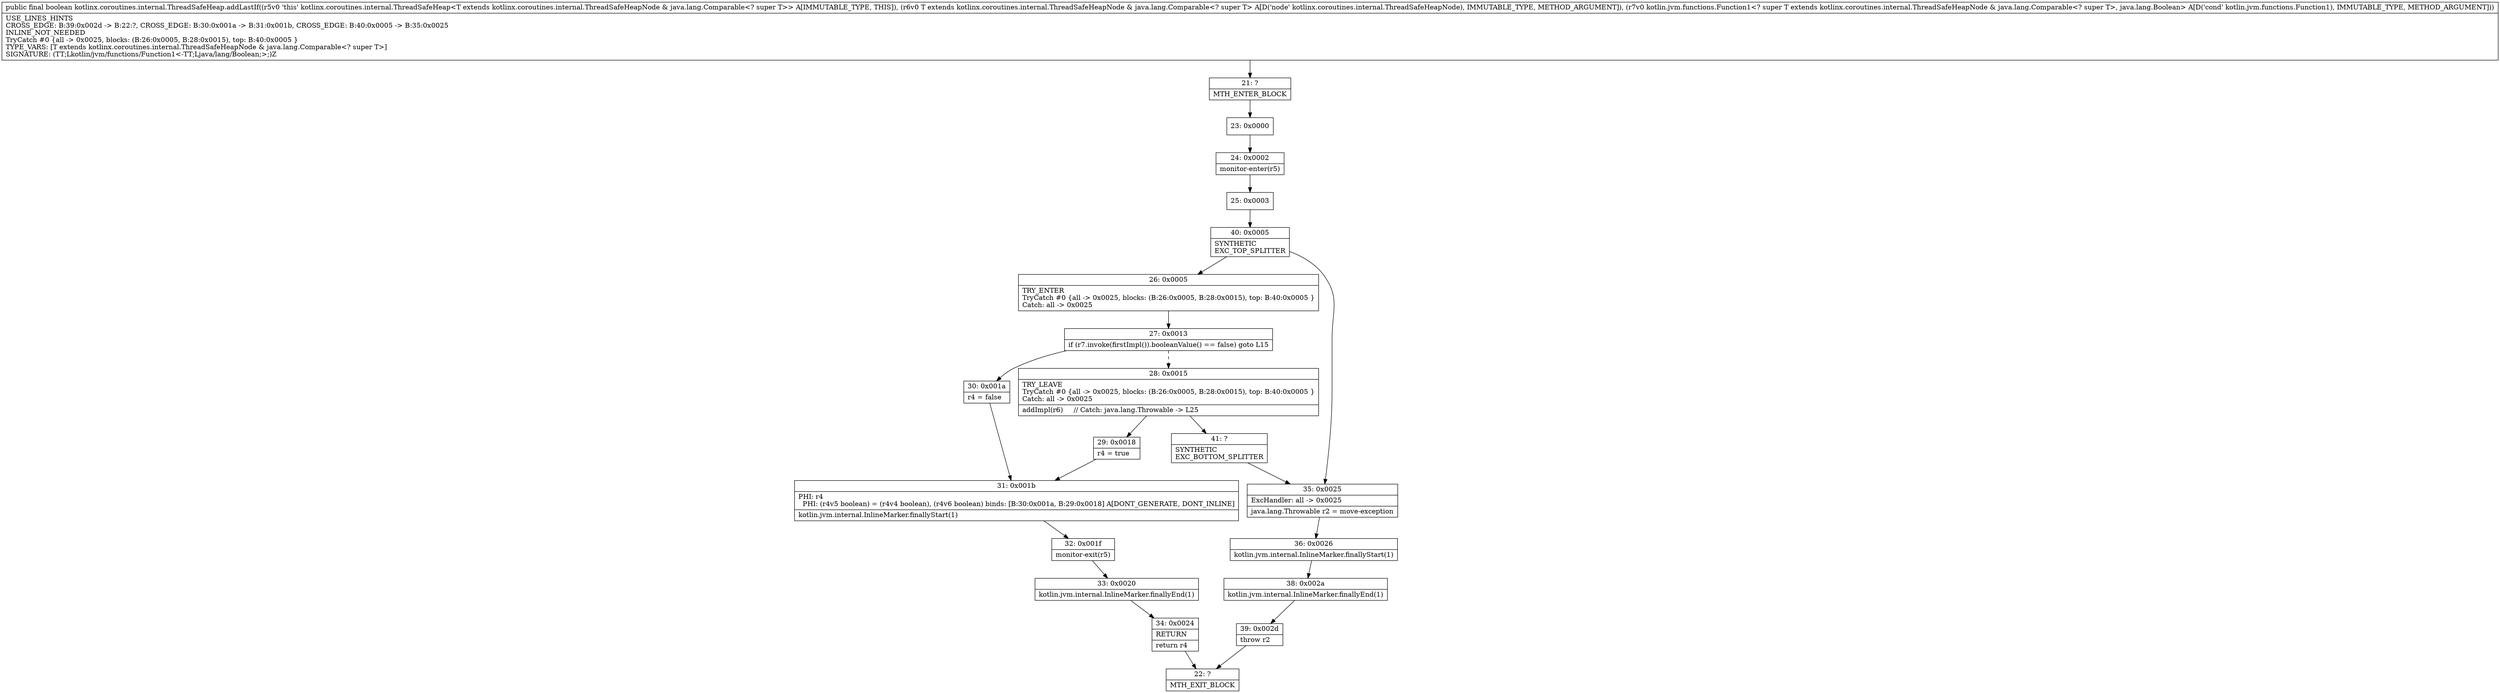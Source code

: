 digraph "CFG forkotlinx.coroutines.internal.ThreadSafeHeap.addLastIf(Lkotlinx\/coroutines\/internal\/ThreadSafeHeapNode;Lkotlin\/jvm\/functions\/Function1;)Z" {
Node_21 [shape=record,label="{21\:\ ?|MTH_ENTER_BLOCK\l}"];
Node_23 [shape=record,label="{23\:\ 0x0000}"];
Node_24 [shape=record,label="{24\:\ 0x0002|monitor\-enter(r5)\l}"];
Node_25 [shape=record,label="{25\:\ 0x0003}"];
Node_40 [shape=record,label="{40\:\ 0x0005|SYNTHETIC\lEXC_TOP_SPLITTER\l}"];
Node_26 [shape=record,label="{26\:\ 0x0005|TRY_ENTER\lTryCatch #0 \{all \-\> 0x0025, blocks: (B:26:0x0005, B:28:0x0015), top: B:40:0x0005 \}\lCatch: all \-\> 0x0025\l}"];
Node_27 [shape=record,label="{27\:\ 0x0013|if (r7.invoke(firstImpl()).booleanValue() == false) goto L15\l}"];
Node_28 [shape=record,label="{28\:\ 0x0015|TRY_LEAVE\lTryCatch #0 \{all \-\> 0x0025, blocks: (B:26:0x0005, B:28:0x0015), top: B:40:0x0005 \}\lCatch: all \-\> 0x0025\l|addImpl(r6)     \/\/ Catch: java.lang.Throwable \-\> L25\l}"];
Node_29 [shape=record,label="{29\:\ 0x0018|r4 = true\l}"];
Node_31 [shape=record,label="{31\:\ 0x001b|PHI: r4 \l  PHI: (r4v5 boolean) = (r4v4 boolean), (r4v6 boolean) binds: [B:30:0x001a, B:29:0x0018] A[DONT_GENERATE, DONT_INLINE]\l|kotlin.jvm.internal.InlineMarker.finallyStart(1)\l}"];
Node_32 [shape=record,label="{32\:\ 0x001f|monitor\-exit(r5)\l}"];
Node_33 [shape=record,label="{33\:\ 0x0020|kotlin.jvm.internal.InlineMarker.finallyEnd(1)\l}"];
Node_34 [shape=record,label="{34\:\ 0x0024|RETURN\l|return r4\l}"];
Node_22 [shape=record,label="{22\:\ ?|MTH_EXIT_BLOCK\l}"];
Node_41 [shape=record,label="{41\:\ ?|SYNTHETIC\lEXC_BOTTOM_SPLITTER\l}"];
Node_30 [shape=record,label="{30\:\ 0x001a|r4 = false\l}"];
Node_35 [shape=record,label="{35\:\ 0x0025|ExcHandler: all \-\> 0x0025\l|java.lang.Throwable r2 = move\-exception\l}"];
Node_36 [shape=record,label="{36\:\ 0x0026|kotlin.jvm.internal.InlineMarker.finallyStart(1)\l}"];
Node_38 [shape=record,label="{38\:\ 0x002a|kotlin.jvm.internal.InlineMarker.finallyEnd(1)\l}"];
Node_39 [shape=record,label="{39\:\ 0x002d|throw r2\l}"];
MethodNode[shape=record,label="{public final boolean kotlinx.coroutines.internal.ThreadSafeHeap.addLastIf((r5v0 'this' kotlinx.coroutines.internal.ThreadSafeHeap\<T extends kotlinx.coroutines.internal.ThreadSafeHeapNode & java.lang.Comparable\<? super T\>\> A[IMMUTABLE_TYPE, THIS]), (r6v0 T extends kotlinx.coroutines.internal.ThreadSafeHeapNode & java.lang.Comparable\<? super T\> A[D('node' kotlinx.coroutines.internal.ThreadSafeHeapNode), IMMUTABLE_TYPE, METHOD_ARGUMENT]), (r7v0 kotlin.jvm.functions.Function1\<? super T extends kotlinx.coroutines.internal.ThreadSafeHeapNode & java.lang.Comparable\<? super T\>, java.lang.Boolean\> A[D('cond' kotlin.jvm.functions.Function1), IMMUTABLE_TYPE, METHOD_ARGUMENT]))  | USE_LINES_HINTS\lCROSS_EDGE: B:39:0x002d \-\> B:22:?, CROSS_EDGE: B:30:0x001a \-\> B:31:0x001b, CROSS_EDGE: B:40:0x0005 \-\> B:35:0x0025\lINLINE_NOT_NEEDED\lTryCatch #0 \{all \-\> 0x0025, blocks: (B:26:0x0005, B:28:0x0015), top: B:40:0x0005 \}\lTYPE_VARS: [T extends kotlinx.coroutines.internal.ThreadSafeHeapNode & java.lang.Comparable\<? super T\>]\lSIGNATURE: (TT;Lkotlin\/jvm\/functions\/Function1\<\-TT;Ljava\/lang\/Boolean;\>;)Z\l}"];
MethodNode -> Node_21;Node_21 -> Node_23;
Node_23 -> Node_24;
Node_24 -> Node_25;
Node_25 -> Node_40;
Node_40 -> Node_26;
Node_40 -> Node_35;
Node_26 -> Node_27;
Node_27 -> Node_28[style=dashed];
Node_27 -> Node_30;
Node_28 -> Node_29;
Node_28 -> Node_41;
Node_29 -> Node_31;
Node_31 -> Node_32;
Node_32 -> Node_33;
Node_33 -> Node_34;
Node_34 -> Node_22;
Node_41 -> Node_35;
Node_30 -> Node_31;
Node_35 -> Node_36;
Node_36 -> Node_38;
Node_38 -> Node_39;
Node_39 -> Node_22;
}

